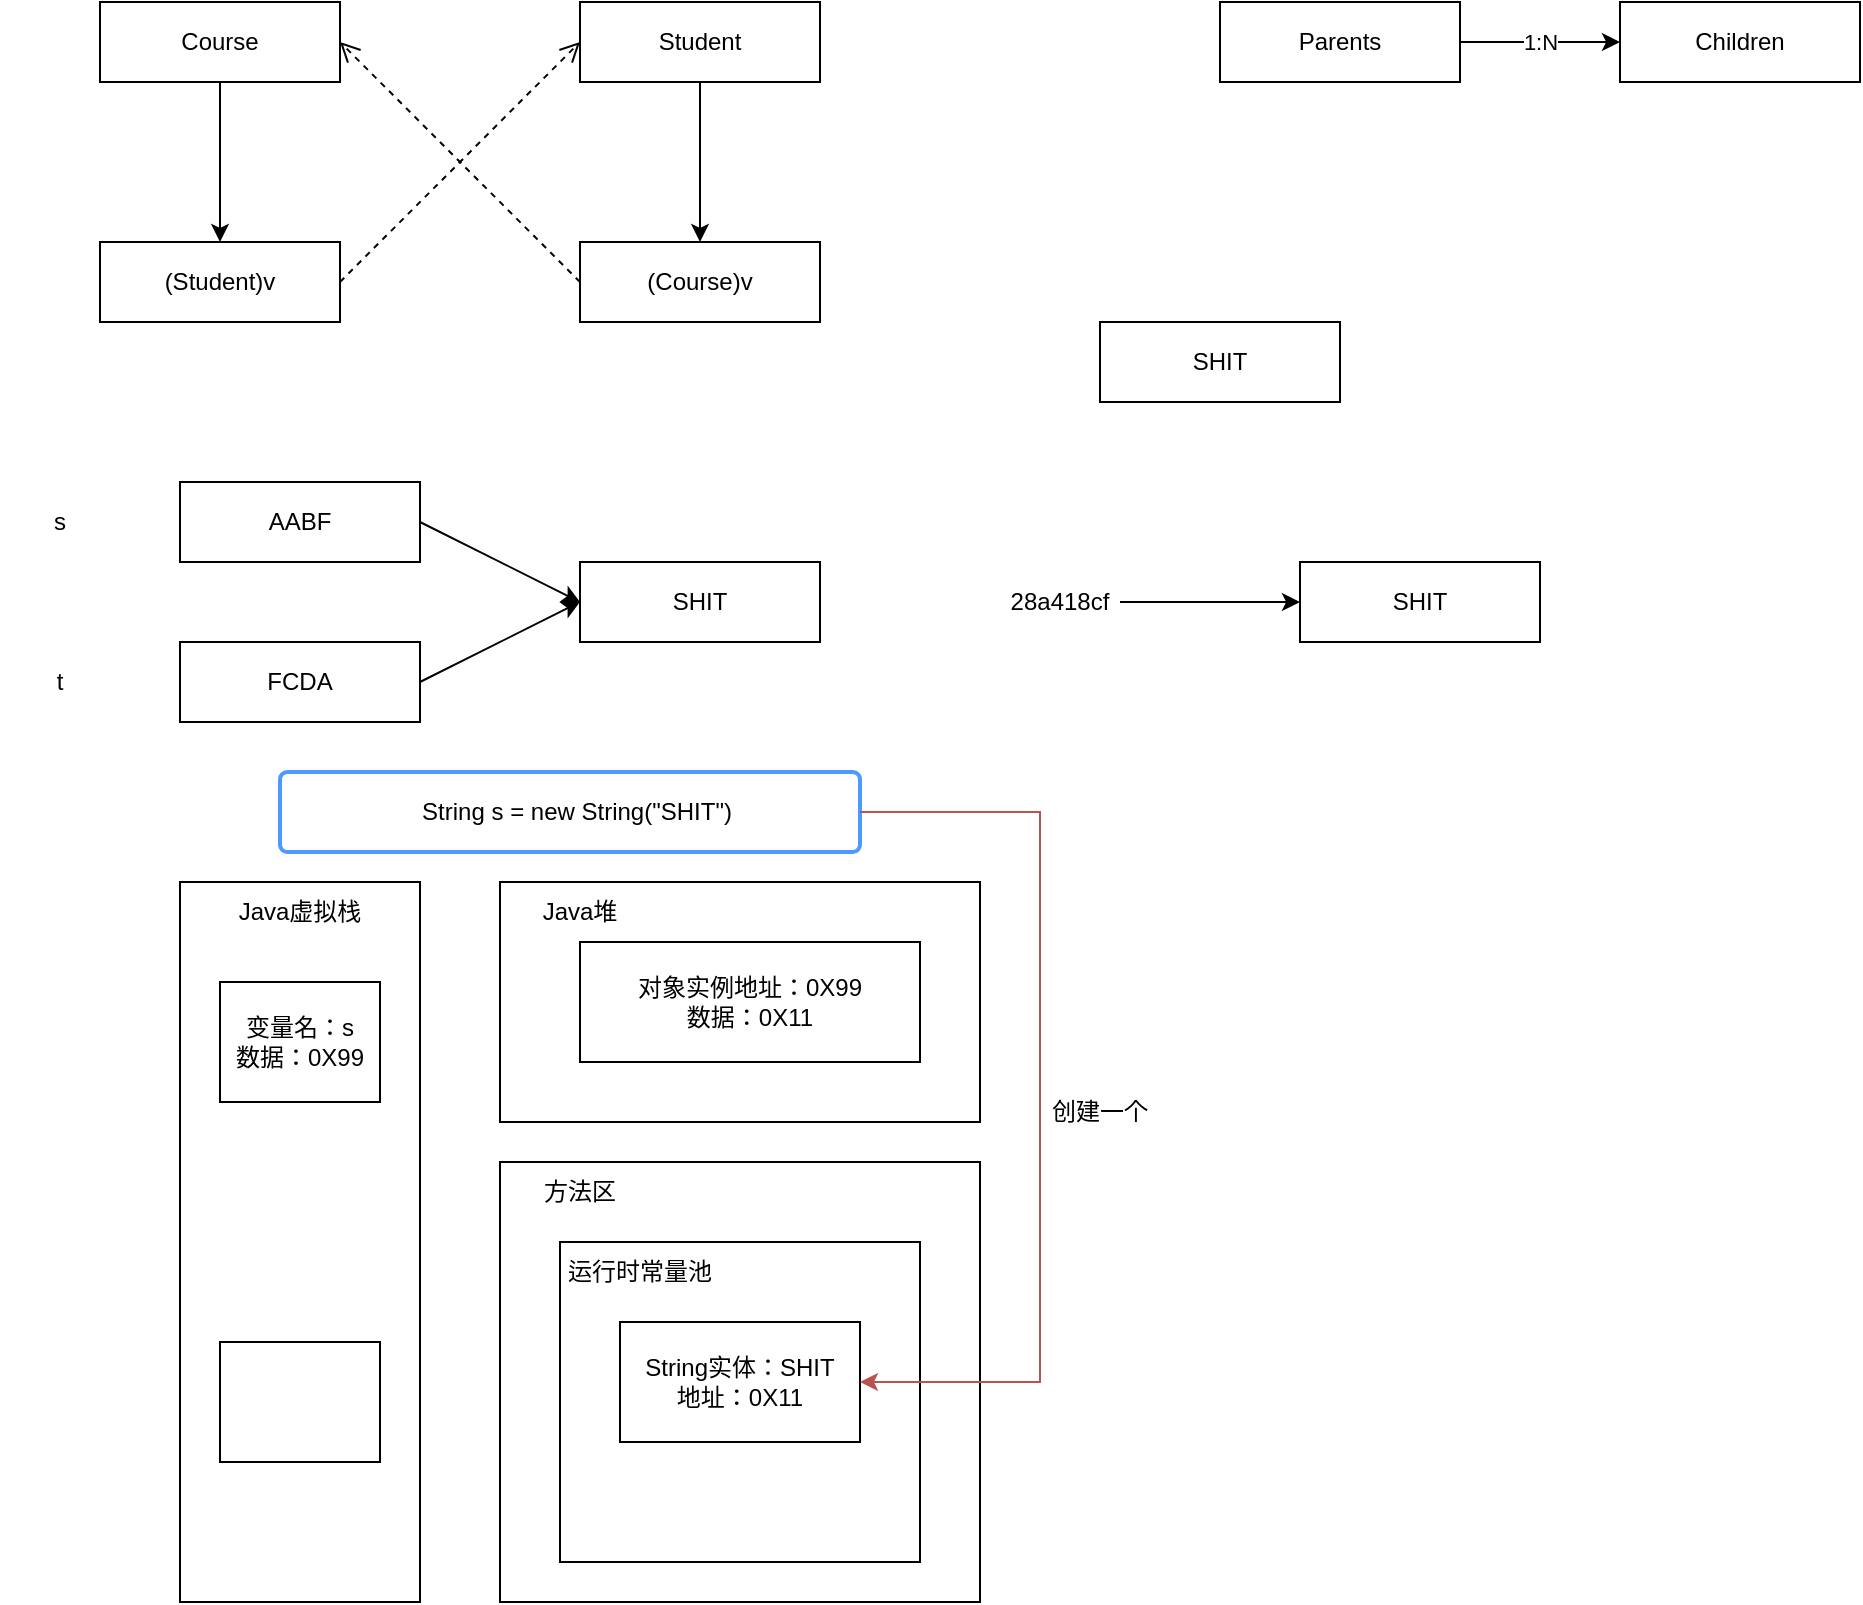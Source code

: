 <mxfile version="20.4.0" type="github">
  <diagram id="C5RBs43oDa-KdzZeNtuy" name="Page-1">
    <mxGraphModel dx="981" dy="526" grid="1" gridSize="10" guides="1" tooltips="1" connect="1" arrows="1" fold="1" page="1" pageScale="1" pageWidth="3300" pageHeight="4681" math="0" shadow="0">
      <root>
        <mxCell id="WIyWlLk6GJQsqaUBKTNV-0" />
        <mxCell id="WIyWlLk6GJQsqaUBKTNV-1" parent="WIyWlLk6GJQsqaUBKTNV-0" />
        <mxCell id="-oPHFN2OpPJWykQhJ-b4-0" value="Course" style="rounded=0;whiteSpace=wrap;html=1;" vertex="1" parent="WIyWlLk6GJQsqaUBKTNV-1">
          <mxGeometry x="120" y="200" width="120" height="40" as="geometry" />
        </mxCell>
        <mxCell id="-oPHFN2OpPJWykQhJ-b4-2" value="(Student)v" style="rounded=0;whiteSpace=wrap;html=1;" vertex="1" parent="WIyWlLk6GJQsqaUBKTNV-1">
          <mxGeometry x="120" y="320" width="120" height="40" as="geometry" />
        </mxCell>
        <mxCell id="-oPHFN2OpPJWykQhJ-b4-6" value="(Course)v" style="rounded=0;whiteSpace=wrap;html=1;" vertex="1" parent="WIyWlLk6GJQsqaUBKTNV-1">
          <mxGeometry x="360" y="320" width="120" height="40" as="geometry" />
        </mxCell>
        <mxCell id="-oPHFN2OpPJWykQhJ-b4-8" value="Student" style="rounded=0;whiteSpace=wrap;html=1;" vertex="1" parent="WIyWlLk6GJQsqaUBKTNV-1">
          <mxGeometry x="360" y="200" width="120" height="40" as="geometry" />
        </mxCell>
        <mxCell id="-oPHFN2OpPJWykQhJ-b4-10" value="" style="endArrow=classic;html=1;rounded=0;exitX=0.5;exitY=1;exitDx=0;exitDy=0;entryX=0.5;entryY=0;entryDx=0;entryDy=0;" edge="1" parent="WIyWlLk6GJQsqaUBKTNV-1" source="-oPHFN2OpPJWykQhJ-b4-8" target="-oPHFN2OpPJWykQhJ-b4-6">
          <mxGeometry width="50" height="50" relative="1" as="geometry">
            <mxPoint x="430" y="360" as="sourcePoint" />
            <mxPoint x="480" y="310" as="targetPoint" />
          </mxGeometry>
        </mxCell>
        <mxCell id="-oPHFN2OpPJWykQhJ-b4-13" value="Parents" style="rounded=0;whiteSpace=wrap;html=1;" vertex="1" parent="WIyWlLk6GJQsqaUBKTNV-1">
          <mxGeometry x="680" y="200" width="120" height="40" as="geometry" />
        </mxCell>
        <mxCell id="-oPHFN2OpPJWykQhJ-b4-14" value="Children" style="rounded=0;whiteSpace=wrap;html=1;" vertex="1" parent="WIyWlLk6GJQsqaUBKTNV-1">
          <mxGeometry x="880" y="200" width="120" height="40" as="geometry" />
        </mxCell>
        <mxCell id="-oPHFN2OpPJWykQhJ-b4-15" value="" style="endArrow=classic;html=1;rounded=0;exitX=0.5;exitY=1;exitDx=0;exitDy=0;entryX=0.5;entryY=0;entryDx=0;entryDy=0;" edge="1" parent="WIyWlLk6GJQsqaUBKTNV-1" source="-oPHFN2OpPJWykQhJ-b4-0" target="-oPHFN2OpPJWykQhJ-b4-2">
          <mxGeometry width="50" height="50" relative="1" as="geometry">
            <mxPoint x="170" y="300" as="sourcePoint" />
            <mxPoint x="220" y="250" as="targetPoint" />
            <Array as="points" />
          </mxGeometry>
        </mxCell>
        <mxCell id="-oPHFN2OpPJWykQhJ-b4-17" value="" style="endArrow=classic;html=1;rounded=0;exitX=1;exitY=0.5;exitDx=0;exitDy=0;entryX=0;entryY=0.5;entryDx=0;entryDy=0;" edge="1" parent="WIyWlLk6GJQsqaUBKTNV-1" source="-oPHFN2OpPJWykQhJ-b4-13" target="-oPHFN2OpPJWykQhJ-b4-14">
          <mxGeometry relative="1" as="geometry">
            <mxPoint x="780" y="219.5" as="sourcePoint" />
            <mxPoint x="880" y="219.5" as="targetPoint" />
          </mxGeometry>
        </mxCell>
        <mxCell id="-oPHFN2OpPJWykQhJ-b4-18" value="1:N" style="edgeLabel;resizable=0;html=1;align=center;verticalAlign=middle;" connectable="0" vertex="1" parent="-oPHFN2OpPJWykQhJ-b4-17">
          <mxGeometry relative="1" as="geometry" />
        </mxCell>
        <mxCell id="-oPHFN2OpPJWykQhJ-b4-19" value="" style="html=1;verticalAlign=bottom;endArrow=open;dashed=1;endSize=8;rounded=0;entryX=1;entryY=0.5;entryDx=0;entryDy=0;exitX=0;exitY=0.5;exitDx=0;exitDy=0;" edge="1" parent="WIyWlLk6GJQsqaUBKTNV-1" source="-oPHFN2OpPJWykQhJ-b4-6" target="-oPHFN2OpPJWykQhJ-b4-0">
          <mxGeometry x="-0.115" y="-31" relative="1" as="geometry">
            <mxPoint x="790" y="240" as="sourcePoint" />
            <mxPoint x="710" y="240" as="targetPoint" />
            <mxPoint as="offset" />
          </mxGeometry>
        </mxCell>
        <mxCell id="-oPHFN2OpPJWykQhJ-b4-22" value="" style="html=1;verticalAlign=bottom;endArrow=open;dashed=1;endSize=8;rounded=0;entryX=0;entryY=0.5;entryDx=0;entryDy=0;exitX=1;exitY=0.5;exitDx=0;exitDy=0;" edge="1" parent="WIyWlLk6GJQsqaUBKTNV-1" source="-oPHFN2OpPJWykQhJ-b4-2" target="-oPHFN2OpPJWykQhJ-b4-8">
          <mxGeometry x="-0.115" y="-31" relative="1" as="geometry">
            <mxPoint x="330" y="350" as="sourcePoint" />
            <mxPoint x="250" y="230" as="targetPoint" />
            <mxPoint as="offset" />
          </mxGeometry>
        </mxCell>
        <mxCell id="-oPHFN2OpPJWykQhJ-b4-23" value="AABF" style="rounded=0;whiteSpace=wrap;html=1;" vertex="1" parent="WIyWlLk6GJQsqaUBKTNV-1">
          <mxGeometry x="160" y="440" width="120" height="40" as="geometry" />
        </mxCell>
        <mxCell id="-oPHFN2OpPJWykQhJ-b4-24" value="SHIT" style="rounded=0;whiteSpace=wrap;html=1;" vertex="1" parent="WIyWlLk6GJQsqaUBKTNV-1">
          <mxGeometry x="620" y="360" width="120" height="40" as="geometry" />
        </mxCell>
        <mxCell id="-oPHFN2OpPJWykQhJ-b4-25" value="" style="endArrow=classic;html=1;rounded=0;exitX=1;exitY=0.5;exitDx=0;exitDy=0;" edge="1" parent="WIyWlLk6GJQsqaUBKTNV-1" source="-oPHFN2OpPJWykQhJ-b4-23">
          <mxGeometry width="50" height="50" relative="1" as="geometry">
            <mxPoint x="540" y="310" as="sourcePoint" />
            <mxPoint x="360" y="500" as="targetPoint" />
          </mxGeometry>
        </mxCell>
        <mxCell id="-oPHFN2OpPJWykQhJ-b4-26" value="FCDA" style="rounded=0;whiteSpace=wrap;html=1;" vertex="1" parent="WIyWlLk6GJQsqaUBKTNV-1">
          <mxGeometry x="160" y="520" width="120" height="40" as="geometry" />
        </mxCell>
        <mxCell id="-oPHFN2OpPJWykQhJ-b4-27" value="SHIT" style="rounded=0;whiteSpace=wrap;html=1;" vertex="1" parent="WIyWlLk6GJQsqaUBKTNV-1">
          <mxGeometry x="360" y="480" width="120" height="40" as="geometry" />
        </mxCell>
        <mxCell id="-oPHFN2OpPJWykQhJ-b4-28" value="" style="endArrow=classic;html=1;rounded=0;exitX=1;exitY=0.5;exitDx=0;exitDy=0;" edge="1" parent="WIyWlLk6GJQsqaUBKTNV-1" source="-oPHFN2OpPJWykQhJ-b4-26">
          <mxGeometry width="50" height="50" relative="1" as="geometry">
            <mxPoint x="540" y="390" as="sourcePoint" />
            <mxPoint x="360" y="500" as="targetPoint" />
          </mxGeometry>
        </mxCell>
        <mxCell id="-oPHFN2OpPJWykQhJ-b4-29" value="s" style="text;html=1;strokeColor=none;fillColor=none;align=center;verticalAlign=middle;whiteSpace=wrap;rounded=0;" vertex="1" parent="WIyWlLk6GJQsqaUBKTNV-1">
          <mxGeometry x="70" y="445" width="60" height="30" as="geometry" />
        </mxCell>
        <mxCell id="-oPHFN2OpPJWykQhJ-b4-31" value="t" style="text;html=1;strokeColor=none;fillColor=none;align=center;verticalAlign=middle;whiteSpace=wrap;rounded=0;" vertex="1" parent="WIyWlLk6GJQsqaUBKTNV-1">
          <mxGeometry x="70" y="525" width="60" height="30" as="geometry" />
        </mxCell>
        <mxCell id="-oPHFN2OpPJWykQhJ-b4-32" value="SHIT" style="rounded=0;whiteSpace=wrap;html=1;" vertex="1" parent="WIyWlLk6GJQsqaUBKTNV-1">
          <mxGeometry x="720" y="480" width="120" height="40" as="geometry" />
        </mxCell>
        <mxCell id="-oPHFN2OpPJWykQhJ-b4-33" value="28a418cf" style="text;html=1;strokeColor=none;fillColor=none;align=center;verticalAlign=middle;whiteSpace=wrap;rounded=0;" vertex="1" parent="WIyWlLk6GJQsqaUBKTNV-1">
          <mxGeometry x="570" y="485" width="60" height="30" as="geometry" />
        </mxCell>
        <mxCell id="-oPHFN2OpPJWykQhJ-b4-34" value="" style="endArrow=classic;html=1;rounded=0;exitX=1;exitY=0.5;exitDx=0;exitDy=0;entryX=0;entryY=0.5;entryDx=0;entryDy=0;" edge="1" parent="WIyWlLk6GJQsqaUBKTNV-1" source="-oPHFN2OpPJWykQhJ-b4-33" target="-oPHFN2OpPJWykQhJ-b4-32">
          <mxGeometry width="50" height="50" relative="1" as="geometry">
            <mxPoint x="500" y="450" as="sourcePoint" />
            <mxPoint x="550" y="400" as="targetPoint" />
          </mxGeometry>
        </mxCell>
        <mxCell id="-oPHFN2OpPJWykQhJ-b4-35" value="" style="rounded=0;whiteSpace=wrap;html=1;" vertex="1" parent="WIyWlLk6GJQsqaUBKTNV-1">
          <mxGeometry x="160" y="640" width="120" height="360" as="geometry" />
        </mxCell>
        <mxCell id="-oPHFN2OpPJWykQhJ-b4-36" value="Java虚拟栈" style="text;html=1;strokeColor=none;fillColor=none;align=center;verticalAlign=middle;whiteSpace=wrap;rounded=0;" vertex="1" parent="WIyWlLk6GJQsqaUBKTNV-1">
          <mxGeometry x="180" y="640" width="80" height="30" as="geometry" />
        </mxCell>
        <mxCell id="-oPHFN2OpPJWykQhJ-b4-38" value="" style="rounded=0;whiteSpace=wrap;html=1;" vertex="1" parent="WIyWlLk6GJQsqaUBKTNV-1">
          <mxGeometry x="320" y="640" width="240" height="120" as="geometry" />
        </mxCell>
        <mxCell id="-oPHFN2OpPJWykQhJ-b4-40" value="" style="rounded=0;whiteSpace=wrap;html=1;" vertex="1" parent="WIyWlLk6GJQsqaUBKTNV-1">
          <mxGeometry x="320" y="780" width="240" height="220" as="geometry" />
        </mxCell>
        <mxCell id="-oPHFN2OpPJWykQhJ-b4-41" value="Java堆" style="text;html=1;strokeColor=none;fillColor=none;align=center;verticalAlign=middle;whiteSpace=wrap;rounded=0;" vertex="1" parent="WIyWlLk6GJQsqaUBKTNV-1">
          <mxGeometry x="320" y="640" width="80" height="30" as="geometry" />
        </mxCell>
        <mxCell id="-oPHFN2OpPJWykQhJ-b4-42" value="方法区" style="text;html=1;strokeColor=none;fillColor=none;align=center;verticalAlign=middle;whiteSpace=wrap;rounded=0;" vertex="1" parent="WIyWlLk6GJQsqaUBKTNV-1">
          <mxGeometry x="320" y="780" width="80" height="30" as="geometry" />
        </mxCell>
        <mxCell id="-oPHFN2OpPJWykQhJ-b4-43" value="" style="rounded=0;whiteSpace=wrap;html=1;" vertex="1" parent="WIyWlLk6GJQsqaUBKTNV-1">
          <mxGeometry x="350" y="820" width="180" height="160" as="geometry" />
        </mxCell>
        <mxCell id="-oPHFN2OpPJWykQhJ-b4-44" value="运行时常量池" style="text;html=1;strokeColor=none;fillColor=none;align=center;verticalAlign=middle;whiteSpace=wrap;rounded=0;" vertex="1" parent="WIyWlLk6GJQsqaUBKTNV-1">
          <mxGeometry x="350" y="820" width="80" height="30" as="geometry" />
        </mxCell>
        <mxCell id="-oPHFN2OpPJWykQhJ-b4-45" value="" style="rounded=0;whiteSpace=wrap;html=1;" vertex="1" parent="WIyWlLk6GJQsqaUBKTNV-1">
          <mxGeometry x="180" y="870" width="80" height="60" as="geometry" />
        </mxCell>
        <mxCell id="-oPHFN2OpPJWykQhJ-b4-46" value="变量名：s&lt;br&gt;数据：0X99" style="rounded=0;whiteSpace=wrap;html=1;" vertex="1" parent="WIyWlLk6GJQsqaUBKTNV-1">
          <mxGeometry x="180" y="690" width="80" height="60" as="geometry" />
        </mxCell>
        <mxCell id="-oPHFN2OpPJWykQhJ-b4-47" value="对象实例地址：0X99&lt;br&gt;数据：0X11" style="rounded=0;whiteSpace=wrap;html=1;" vertex="1" parent="WIyWlLk6GJQsqaUBKTNV-1">
          <mxGeometry x="360" y="670" width="170" height="60" as="geometry" />
        </mxCell>
        <mxCell id="-oPHFN2OpPJWykQhJ-b4-48" value="String实体：SHIT&lt;br&gt;地址：0X11" style="rounded=0;whiteSpace=wrap;html=1;" vertex="1" parent="WIyWlLk6GJQsqaUBKTNV-1">
          <mxGeometry x="380" y="860" width="120" height="60" as="geometry" />
        </mxCell>
        <mxCell id="-oPHFN2OpPJWykQhJ-b4-50" value="String s = new String(&quot;SHIT&quot;)" style="rounded=1;arcSize=9;align=center;spacingLeft=5;strokeColor=#4C9AFF;html=1;strokeWidth=2;fontSize=12" vertex="1" parent="WIyWlLk6GJQsqaUBKTNV-1">
          <mxGeometry x="210" y="585" width="290" height="40" as="geometry" />
        </mxCell>
        <mxCell id="-oPHFN2OpPJWykQhJ-b4-51" value="" style="endArrow=classic;html=1;rounded=0;exitX=1;exitY=0.5;exitDx=0;exitDy=0;entryX=1;entryY=0.5;entryDx=0;entryDy=0;fillColor=#f8cecc;strokeColor=#B85450;" edge="1" parent="WIyWlLk6GJQsqaUBKTNV-1" source="-oPHFN2OpPJWykQhJ-b4-50" target="-oPHFN2OpPJWykQhJ-b4-48">
          <mxGeometry width="50" height="50" relative="1" as="geometry">
            <mxPoint x="500" y="750" as="sourcePoint" />
            <mxPoint x="590" y="890" as="targetPoint" />
            <Array as="points">
              <mxPoint x="590" y="605" />
              <mxPoint x="590" y="890" />
            </Array>
          </mxGeometry>
        </mxCell>
        <mxCell id="-oPHFN2OpPJWykQhJ-b4-52" value="创建一个" style="text;html=1;strokeColor=none;fillColor=none;align=center;verticalAlign=middle;whiteSpace=wrap;rounded=0;" vertex="1" parent="WIyWlLk6GJQsqaUBKTNV-1">
          <mxGeometry x="590" y="740" width="60" height="30" as="geometry" />
        </mxCell>
      </root>
    </mxGraphModel>
  </diagram>
</mxfile>
